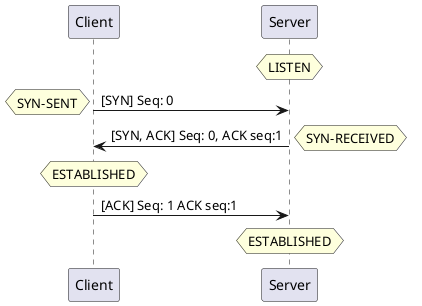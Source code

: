 @startuml

participant Client
participant Server
hnote over Server: LISTEN
Client -> Server : [SYN] Seq: 0
hnote left: SYN-SENT

Server -> Client : [SYN, ACK] Seq: 0, ACK seq:1
hnote right: SYN-RECEIVED


hnote over Client: ESTABLISHED
Client -> Server : [ACK] Seq: 1 ACK seq:1
hnote over Server: ESTABLISHED
@enduml